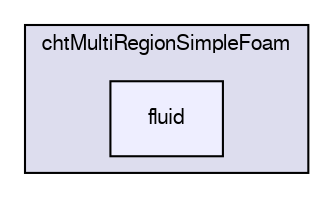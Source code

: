 digraph "applications/solvers/heatTransfer/chtMultiRegionFoam/chtMultiRegionSimpleFoam/fluid" {
  bgcolor=transparent;
  compound=true
  node [ fontsize="10", fontname="FreeSans"];
  edge [ labelfontsize="10", labelfontname="FreeSans"];
  subgraph clusterdir_7ecfd1dac3553496cb15f774e1c2dc42 {
    graph [ bgcolor="#ddddee", pencolor="black", label="chtMultiRegionSimpleFoam" fontname="FreeSans", fontsize="10", URL="dir_7ecfd1dac3553496cb15f774e1c2dc42.html"]
  dir_480b20a163520755f6a315cc6ae6dab3 [shape=box, label="fluid", style="filled", fillcolor="#eeeeff", pencolor="black", URL="dir_480b20a163520755f6a315cc6ae6dab3.html"];
  }
}
